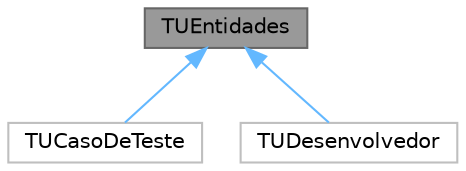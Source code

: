 digraph "TUEntidades"
{
 // INTERACTIVE_SVG=YES
 // LATEX_PDF_SIZE
  bgcolor="transparent";
  edge [fontname=Helvetica,fontsize=10,labelfontname=Helvetica,labelfontsize=10];
  node [fontname=Helvetica,fontsize=10,shape=box,height=0.2,width=0.4];
  Node1 [label="TUEntidades",height=0.2,width=0.4,color="gray40", fillcolor="grey60", style="filled", fontcolor="black",tooltip=" "];
  Node1 -> Node2 [dir="back",color="steelblue1",style="solid"];
  Node2 [label="TUCasoDeTeste",height=0.2,width=0.4,color="grey75", fillcolor="white", style="filled",URL="$class_t_u_caso_de_teste.html",tooltip=" "];
  Node1 -> Node3 [dir="back",color="steelblue1",style="solid"];
  Node3 [label="TUDesenvolvedor",height=0.2,width=0.4,color="grey75", fillcolor="white", style="filled",URL="$class_t_u_desenvolvedor.html",tooltip=" "];
}
